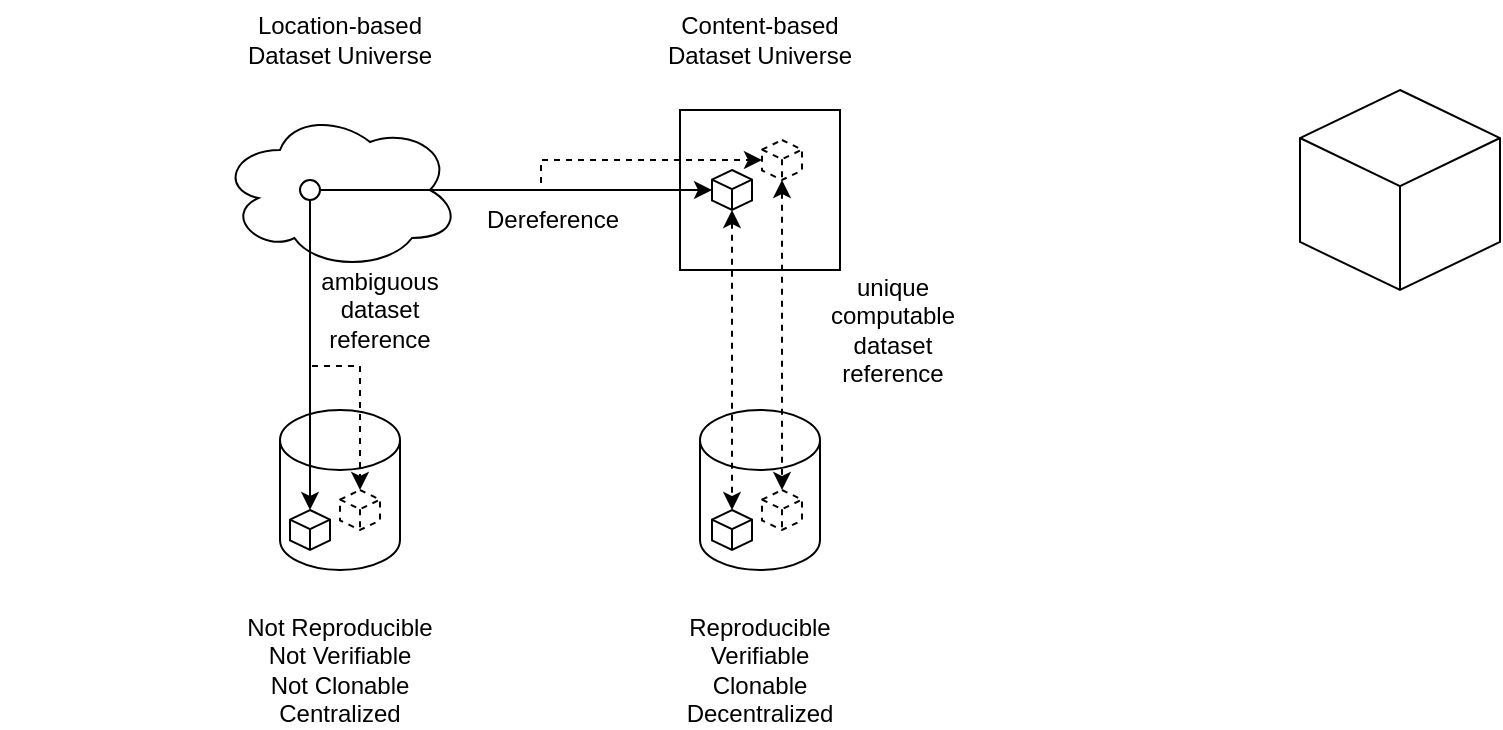 <mxfile version="13.9.9"><diagram id="KIE13Q6r6VawRjMjFlNg" name="Page-1"><mxGraphModel dx="1449" dy="336" grid="1" gridSize="10" guides="1" tooltips="1" connect="1" arrows="1" fold="1" page="1" pageScale="1" pageWidth="850" pageHeight="1100" math="0" shadow="0"><root><mxCell id="0"/><mxCell id="1" parent="0"/><mxCell id="vqFmRx1DYh08fSHJZmiP-1" value="" style="whiteSpace=wrap;html=1;aspect=fixed;" vertex="1" parent="1"><mxGeometry x="250" y="240" width="80" height="80" as="geometry"/></mxCell><mxCell id="vqFmRx1DYh08fSHJZmiP-2" value="" style="shape=cylinder3;whiteSpace=wrap;html=1;boundedLbl=1;backgroundOutline=1;size=15;" vertex="1" parent="1"><mxGeometry x="260" y="390" width="60" height="80" as="geometry"/></mxCell><mxCell id="vqFmRx1DYh08fSHJZmiP-4" value="" style="ellipse;shape=cloud;whiteSpace=wrap;html=1;" vertex="1" parent="1"><mxGeometry x="20" y="240" width="120" height="80" as="geometry"/></mxCell><mxCell id="vqFmRx1DYh08fSHJZmiP-5" value="" style="whiteSpace=wrap;html=1;shape=mxgraph.basic.isocube;isoAngle=15;" vertex="1" parent="1"><mxGeometry x="560" y="230" width="100" height="100" as="geometry"/></mxCell><mxCell id="vqFmRx1DYh08fSHJZmiP-8" value="&lt;div&gt;Location-based &lt;br&gt;&lt;/div&gt;&lt;div&gt;Dataset Universe&lt;br&gt;&lt;/div&gt;" style="text;html=1;strokeColor=none;fillColor=none;align=center;verticalAlign=middle;whiteSpace=wrap;rounded=0;" vertex="1" parent="1"><mxGeometry x="-90" y="190" width="340" height="30" as="geometry"/></mxCell><mxCell id="vqFmRx1DYh08fSHJZmiP-10" value="&lt;div&gt;Content-based &lt;br&gt;&lt;/div&gt;&lt;div&gt;Dataset Universe&lt;br&gt;&lt;/div&gt;" style="text;html=1;strokeColor=none;fillColor=none;align=center;verticalAlign=middle;whiteSpace=wrap;rounded=0;" vertex="1" parent="1"><mxGeometry x="120" y="185" width="340" height="40" as="geometry"/></mxCell><mxCell id="vqFmRx1DYh08fSHJZmiP-13" value="Dereference" style="text;html=1;align=center;verticalAlign=middle;resizable=0;points=[];autosize=1;" vertex="1" parent="1"><mxGeometry x="146" y="285" width="80" height="20" as="geometry"/></mxCell><mxCell id="vqFmRx1DYh08fSHJZmiP-15" value="&lt;div&gt;unique &lt;br&gt;&lt;/div&gt;&lt;div&gt;computable&lt;/div&gt;&lt;div&gt;dataset&lt;br&gt;&lt;/div&gt;&lt;div&gt;reference&lt;/div&gt;" style="text;html=1;strokeColor=none;fillColor=none;align=center;verticalAlign=middle;whiteSpace=wrap;rounded=0;" vertex="1" parent="1"><mxGeometry x="311" y="340" width="91" height="20" as="geometry"/></mxCell><mxCell id="vqFmRx1DYh08fSHJZmiP-20" value="" style="ellipse;whiteSpace=wrap;html=1;aspect=fixed;" vertex="1" parent="1"><mxGeometry x="60" y="275" width="10" height="10" as="geometry"/></mxCell><mxCell id="vqFmRx1DYh08fSHJZmiP-21" value="" style="shape=cylinder3;whiteSpace=wrap;html=1;boundedLbl=1;backgroundOutline=1;size=15;" vertex="1" parent="1"><mxGeometry x="50" y="390" width="60" height="80" as="geometry"/></mxCell><mxCell id="vqFmRx1DYh08fSHJZmiP-31" value="" style="whiteSpace=wrap;html=1;shape=mxgraph.basic.isocube;isoAngle=15;" vertex="1" parent="1"><mxGeometry x="55" y="440" width="20" height="20" as="geometry"/></mxCell><mxCell id="vqFmRx1DYh08fSHJZmiP-32" value="" style="whiteSpace=wrap;html=1;shape=mxgraph.basic.isocube;isoAngle=15;" vertex="1" parent="1"><mxGeometry x="266" y="440" width="20" height="20" as="geometry"/></mxCell><mxCell id="vqFmRx1DYh08fSHJZmiP-34" style="edgeStyle=orthogonalEdgeStyle;rounded=0;orthogonalLoop=1;jettySize=auto;html=1;exitX=0.5;exitY=1;exitDx=0;exitDy=0;entryX=0.5;entryY=0;entryDx=0;entryDy=0;entryPerimeter=0;" edge="1" parent="1" source="vqFmRx1DYh08fSHJZmiP-20" target="vqFmRx1DYh08fSHJZmiP-31"><mxGeometry relative="1" as="geometry"/></mxCell><mxCell id="vqFmRx1DYh08fSHJZmiP-12" style="edgeStyle=orthogonalEdgeStyle;rounded=0;orthogonalLoop=1;jettySize=auto;html=1;exitX=0.417;exitY=0.5;exitDx=0;exitDy=0;exitPerimeter=0;entryX=0;entryY=0.5;entryDx=0;entryDy=0;entryPerimeter=0;" edge="1" parent="1" source="vqFmRx1DYh08fSHJZmiP-4" target="vqFmRx1DYh08fSHJZmiP-45"><mxGeometry relative="1" as="geometry"><mxPoint x="240" y="280" as="targetPoint"/></mxGeometry></mxCell><mxCell id="vqFmRx1DYh08fSHJZmiP-44" value="" style="whiteSpace=wrap;html=1;shape=mxgraph.basic.isocube;isoAngle=15;dashed=1;" vertex="1" parent="1"><mxGeometry x="80" y="430" width="20" height="20" as="geometry"/></mxCell><mxCell id="vqFmRx1DYh08fSHJZmiP-52" style="edgeStyle=orthogonalEdgeStyle;rounded=0;orthogonalLoop=1;jettySize=auto;html=1;entryX=0.5;entryY=0;entryDx=0;entryDy=0;entryPerimeter=0;dashed=1;startArrow=classic;startFill=1;" edge="1" parent="1" source="vqFmRx1DYh08fSHJZmiP-45" target="vqFmRx1DYh08fSHJZmiP-32"><mxGeometry relative="1" as="geometry"/></mxCell><mxCell id="vqFmRx1DYh08fSHJZmiP-45" value="" style="whiteSpace=wrap;html=1;shape=mxgraph.basic.isocube;isoAngle=15;" vertex="1" parent="1"><mxGeometry x="266" y="270" width="20" height="20" as="geometry"/></mxCell><mxCell id="vqFmRx1DYh08fSHJZmiP-46" style="edgeStyle=orthogonalEdgeStyle;rounded=0;orthogonalLoop=1;jettySize=auto;html=1;exitX=0.5;exitY=1;exitDx=0;exitDy=0;dashed=1;" edge="1" parent="1"><mxGeometry relative="1" as="geometry"><mxPoint x="125.0" y="340" as="sourcePoint"/><mxPoint x="125.0" y="340" as="targetPoint"/></mxGeometry></mxCell><mxCell id="vqFmRx1DYh08fSHJZmiP-47" style="edgeStyle=orthogonalEdgeStyle;rounded=0;orthogonalLoop=1;jettySize=auto;html=1;exitX=0.5;exitY=1;exitDx=0;exitDy=0;entryX=0.5;entryY=0;entryDx=0;entryDy=0;entryPerimeter=0;dashed=1;" edge="1" parent="1" source="vqFmRx1DYh08fSHJZmiP-20" target="vqFmRx1DYh08fSHJZmiP-44"><mxGeometry relative="1" as="geometry"><mxPoint x="75.0" y="295" as="sourcePoint"/><mxPoint x="75.0" y="450" as="targetPoint"/><Array as="points"><mxPoint x="65" y="368"/><mxPoint x="90" y="368"/></Array></mxGeometry></mxCell><mxCell id="vqFmRx1DYh08fSHJZmiP-48" value="" style="whiteSpace=wrap;html=1;shape=mxgraph.basic.isocube;isoAngle=15;dashed=1;" vertex="1" parent="1"><mxGeometry x="291" y="430" width="20" height="20" as="geometry"/></mxCell><mxCell id="vqFmRx1DYh08fSHJZmiP-53" style="edgeStyle=orthogonalEdgeStyle;rounded=0;orthogonalLoop=1;jettySize=auto;html=1;exitX=0.5;exitY=1;exitDx=0;exitDy=0;exitPerimeter=0;entryX=0.5;entryY=0;entryDx=0;entryDy=0;entryPerimeter=0;dashed=1;startArrow=classic;startFill=1;" edge="1" parent="1" source="vqFmRx1DYh08fSHJZmiP-50" target="vqFmRx1DYh08fSHJZmiP-48"><mxGeometry relative="1" as="geometry"/></mxCell><mxCell id="vqFmRx1DYh08fSHJZmiP-50" value="" style="whiteSpace=wrap;html=1;shape=mxgraph.basic.isocube;isoAngle=15;dashed=1;" vertex="1" parent="1"><mxGeometry x="291" y="255" width="20" height="20" as="geometry"/></mxCell><mxCell id="vqFmRx1DYh08fSHJZmiP-51" style="edgeStyle=orthogonalEdgeStyle;rounded=0;orthogonalLoop=1;jettySize=auto;html=1;exitX=1;exitY=0.5;exitDx=0;exitDy=0;entryX=0;entryY=0.5;entryDx=0;entryDy=0;entryPerimeter=0;dashed=1;" edge="1" parent="1" source="vqFmRx1DYh08fSHJZmiP-20" target="vqFmRx1DYh08fSHJZmiP-50"><mxGeometry relative="1" as="geometry"><mxPoint x="250.0" y="290" as="targetPoint"/><mxPoint x="80.04" y="290" as="sourcePoint"/></mxGeometry></mxCell><mxCell id="vqFmRx1DYh08fSHJZmiP-54" value="&lt;div&gt;ambiguous&lt;/div&gt;&lt;div&gt;dataset&lt;/div&gt;&lt;div&gt;reference&lt;br&gt;&lt;/div&gt;" style="text;html=1;strokeColor=none;fillColor=none;align=center;verticalAlign=middle;whiteSpace=wrap;rounded=0;" vertex="1" parent="1"><mxGeometry x="80" y="330" width="40" height="20" as="geometry"/></mxCell><mxCell id="vqFmRx1DYh08fSHJZmiP-56" value="&lt;div&gt;Reproducible&lt;/div&gt;&lt;div&gt;Verifiable&lt;/div&gt;&lt;div&gt;Clonable&lt;br&gt;&lt;/div&gt;&lt;div&gt;Decentralized&lt;br&gt;&lt;/div&gt;" style="text;html=1;strokeColor=none;fillColor=none;align=center;verticalAlign=middle;whiteSpace=wrap;rounded=0;dashed=1;" vertex="1" parent="1"><mxGeometry x="270" y="510" width="40" height="20" as="geometry"/></mxCell><mxCell id="vqFmRx1DYh08fSHJZmiP-59" value="&lt;div&gt;Not Reproducible&lt;/div&gt;&lt;div&gt;Not Verifiable&lt;/div&gt;&lt;div&gt;Not Clonable&lt;br&gt;&lt;/div&gt;&lt;div&gt;Centralized&lt;br&gt;&lt;/div&gt;" style="text;html=1;strokeColor=none;fillColor=none;align=center;verticalAlign=middle;whiteSpace=wrap;rounded=0;dashed=1;" vertex="1" parent="1"><mxGeometry x="25" y="510" width="110" height="20" as="geometry"/></mxCell></root></mxGraphModel></diagram></mxfile>